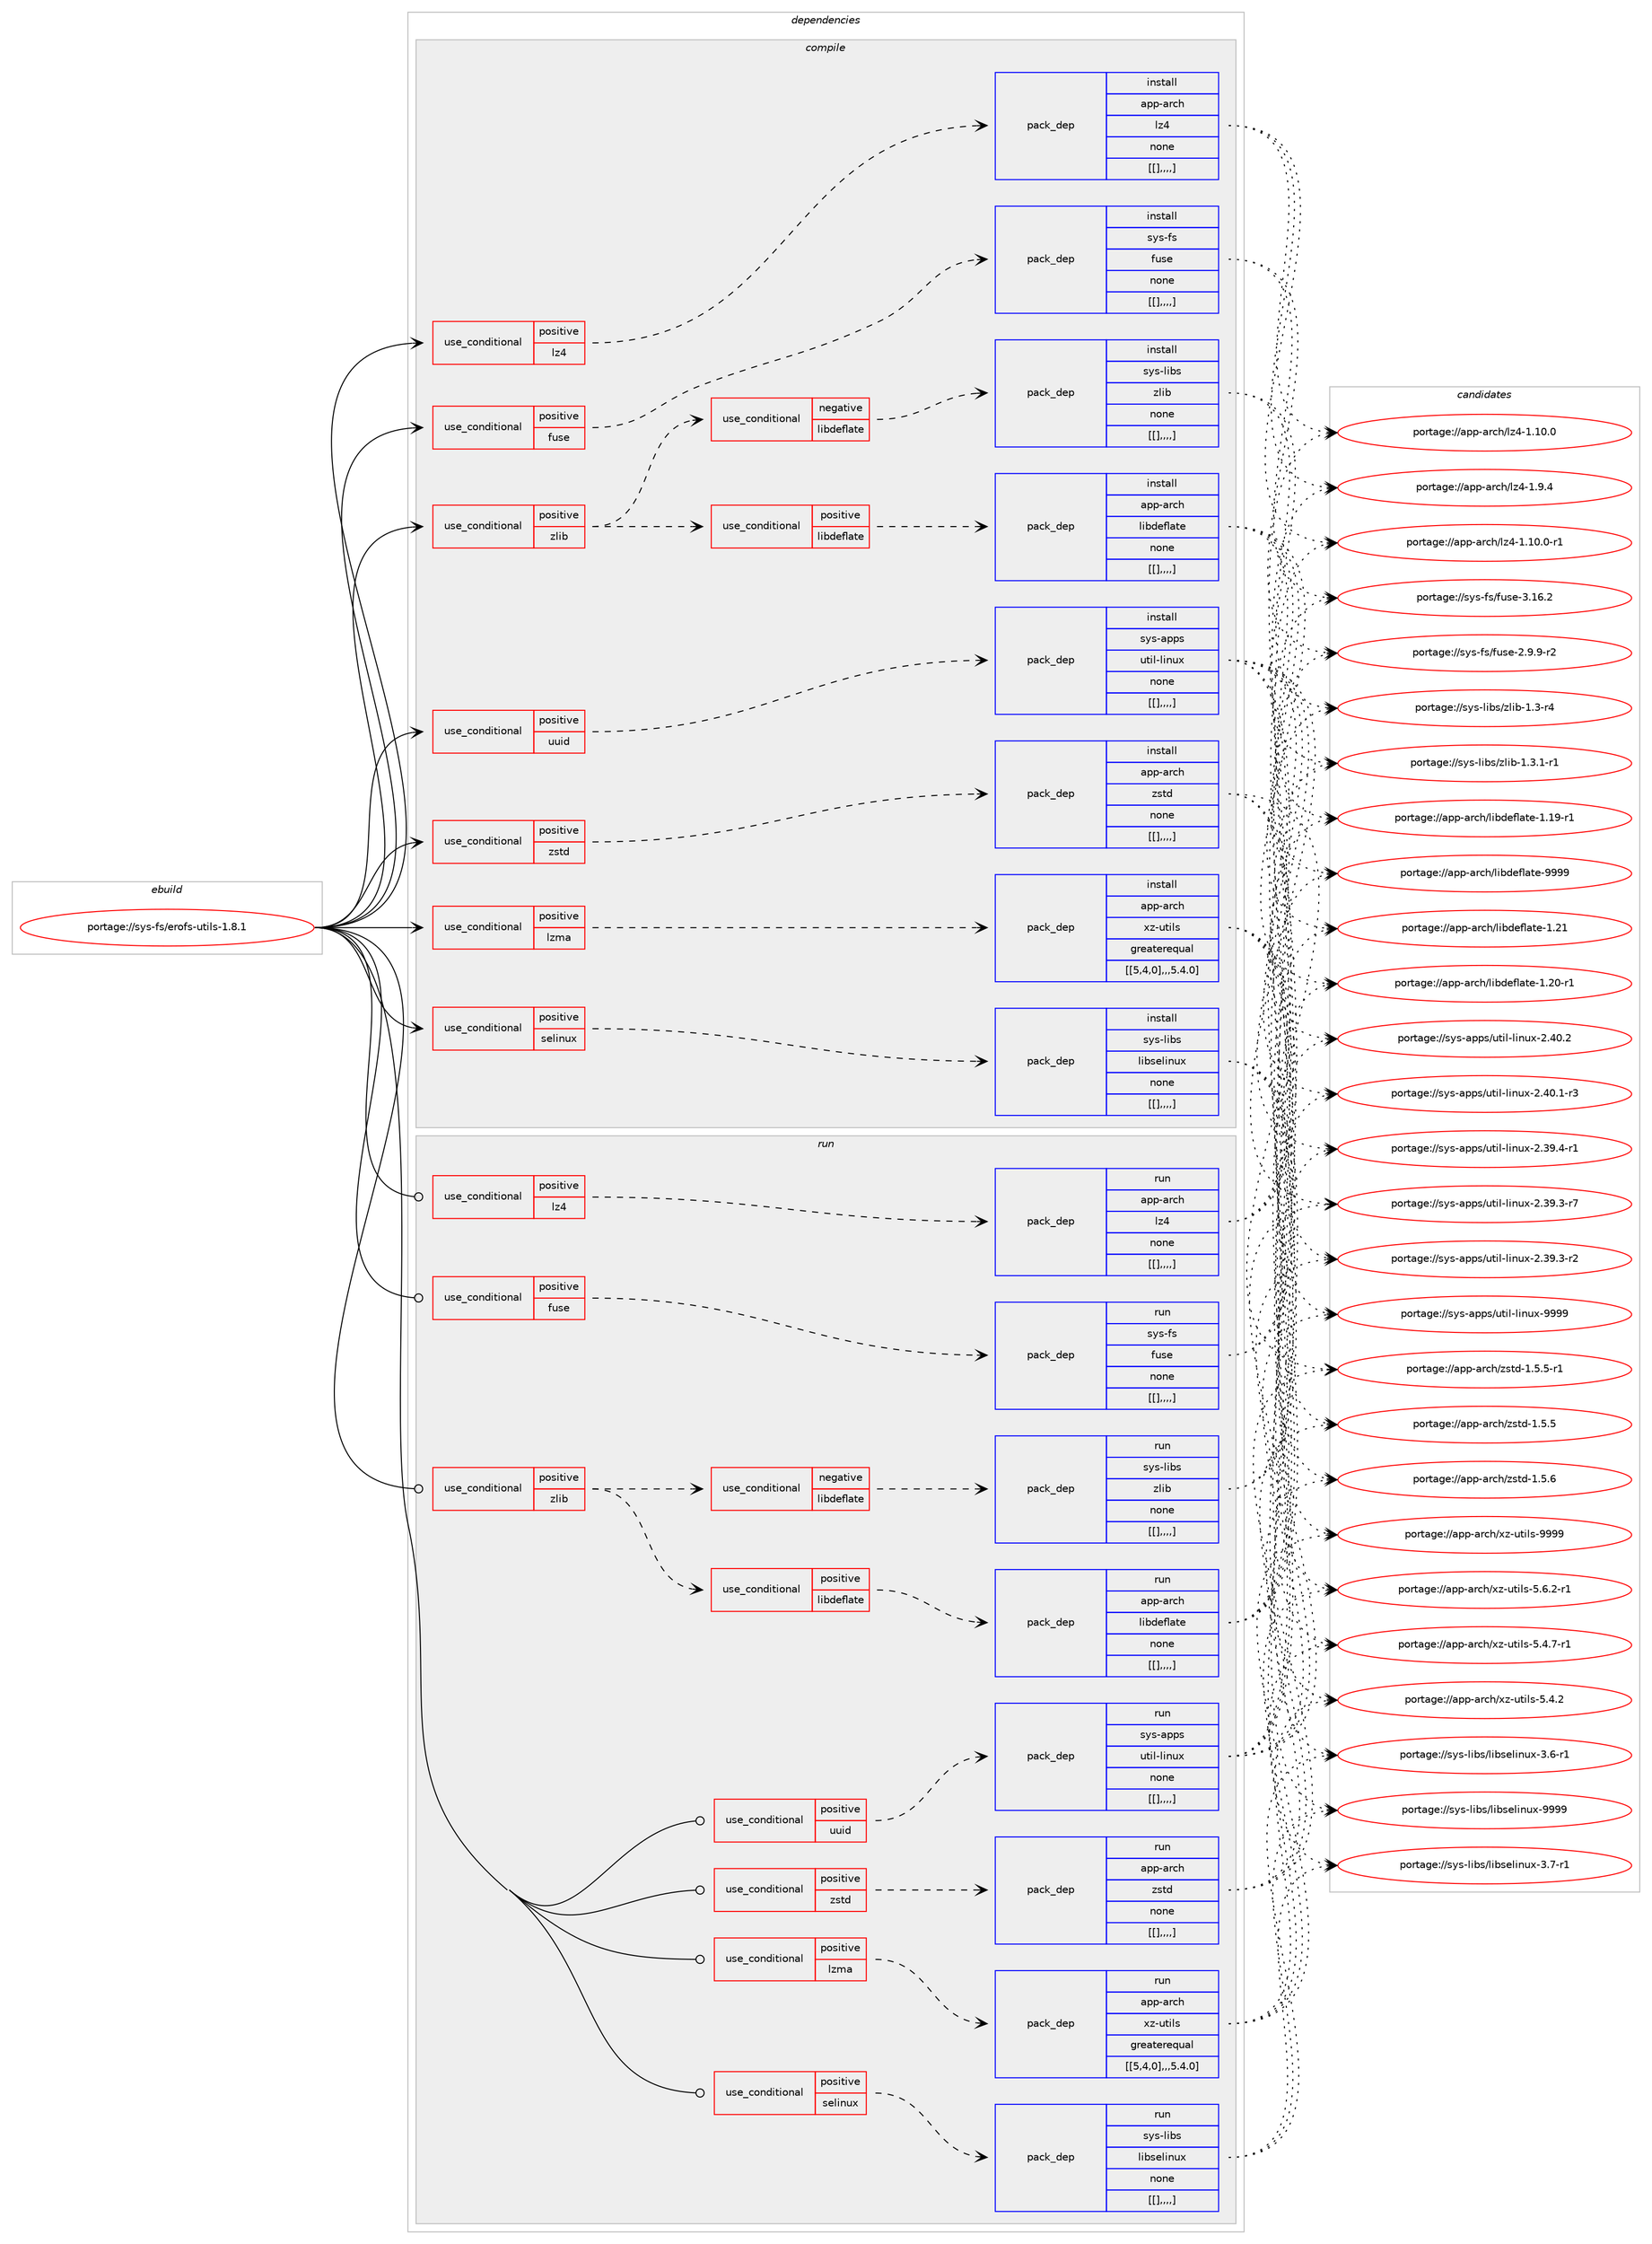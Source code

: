 digraph prolog {

# *************
# Graph options
# *************

newrank=true;
concentrate=true;
compound=true;
graph [rankdir=LR,fontname=Helvetica,fontsize=10,ranksep=1.5];#, ranksep=2.5, nodesep=0.2];
edge  [arrowhead=vee];
node  [fontname=Helvetica,fontsize=10];

# **********
# The ebuild
# **********

subgraph cluster_leftcol {
color=gray;
label=<<i>ebuild</i>>;
id [label="portage://sys-fs/erofs-utils-1.8.1", color=red, width=4, href="../sys-fs/erofs-utils-1.8.1.svg"];
}

# ****************
# The dependencies
# ****************

subgraph cluster_midcol {
color=gray;
label=<<i>dependencies</i>>;
subgraph cluster_compile {
fillcolor="#eeeeee";
style=filled;
label=<<i>compile</i>>;
subgraph cond120758 {
dependency454130 [label=<<TABLE BORDER="0" CELLBORDER="1" CELLSPACING="0" CELLPADDING="4"><TR><TD ROWSPAN="3" CELLPADDING="10">use_conditional</TD></TR><TR><TD>positive</TD></TR><TR><TD>fuse</TD></TR></TABLE>>, shape=none, color=red];
subgraph pack330275 {
dependency454131 [label=<<TABLE BORDER="0" CELLBORDER="1" CELLSPACING="0" CELLPADDING="4" WIDTH="220"><TR><TD ROWSPAN="6" CELLPADDING="30">pack_dep</TD></TR><TR><TD WIDTH="110">install</TD></TR><TR><TD>sys-fs</TD></TR><TR><TD>fuse</TD></TR><TR><TD>none</TD></TR><TR><TD>[[],,,,]</TD></TR></TABLE>>, shape=none, color=blue];
}
dependency454130:e -> dependency454131:w [weight=20,style="dashed",arrowhead="vee"];
}
id:e -> dependency454130:w [weight=20,style="solid",arrowhead="vee"];
subgraph cond120759 {
dependency454132 [label=<<TABLE BORDER="0" CELLBORDER="1" CELLSPACING="0" CELLPADDING="4"><TR><TD ROWSPAN="3" CELLPADDING="10">use_conditional</TD></TR><TR><TD>positive</TD></TR><TR><TD>lz4</TD></TR></TABLE>>, shape=none, color=red];
subgraph pack330276 {
dependency454133 [label=<<TABLE BORDER="0" CELLBORDER="1" CELLSPACING="0" CELLPADDING="4" WIDTH="220"><TR><TD ROWSPAN="6" CELLPADDING="30">pack_dep</TD></TR><TR><TD WIDTH="110">install</TD></TR><TR><TD>app-arch</TD></TR><TR><TD>lz4</TD></TR><TR><TD>none</TD></TR><TR><TD>[[],,,,]</TD></TR></TABLE>>, shape=none, color=blue];
}
dependency454132:e -> dependency454133:w [weight=20,style="dashed",arrowhead="vee"];
}
id:e -> dependency454132:w [weight=20,style="solid",arrowhead="vee"];
subgraph cond120760 {
dependency454134 [label=<<TABLE BORDER="0" CELLBORDER="1" CELLSPACING="0" CELLPADDING="4"><TR><TD ROWSPAN="3" CELLPADDING="10">use_conditional</TD></TR><TR><TD>positive</TD></TR><TR><TD>lzma</TD></TR></TABLE>>, shape=none, color=red];
subgraph pack330277 {
dependency454135 [label=<<TABLE BORDER="0" CELLBORDER="1" CELLSPACING="0" CELLPADDING="4" WIDTH="220"><TR><TD ROWSPAN="6" CELLPADDING="30">pack_dep</TD></TR><TR><TD WIDTH="110">install</TD></TR><TR><TD>app-arch</TD></TR><TR><TD>xz-utils</TD></TR><TR><TD>greaterequal</TD></TR><TR><TD>[[5,4,0],,,5.4.0]</TD></TR></TABLE>>, shape=none, color=blue];
}
dependency454134:e -> dependency454135:w [weight=20,style="dashed",arrowhead="vee"];
}
id:e -> dependency454134:w [weight=20,style="solid",arrowhead="vee"];
subgraph cond120761 {
dependency454136 [label=<<TABLE BORDER="0" CELLBORDER="1" CELLSPACING="0" CELLPADDING="4"><TR><TD ROWSPAN="3" CELLPADDING="10">use_conditional</TD></TR><TR><TD>positive</TD></TR><TR><TD>selinux</TD></TR></TABLE>>, shape=none, color=red];
subgraph pack330278 {
dependency454137 [label=<<TABLE BORDER="0" CELLBORDER="1" CELLSPACING="0" CELLPADDING="4" WIDTH="220"><TR><TD ROWSPAN="6" CELLPADDING="30">pack_dep</TD></TR><TR><TD WIDTH="110">install</TD></TR><TR><TD>sys-libs</TD></TR><TR><TD>libselinux</TD></TR><TR><TD>none</TD></TR><TR><TD>[[],,,,]</TD></TR></TABLE>>, shape=none, color=blue];
}
dependency454136:e -> dependency454137:w [weight=20,style="dashed",arrowhead="vee"];
}
id:e -> dependency454136:w [weight=20,style="solid",arrowhead="vee"];
subgraph cond120762 {
dependency454138 [label=<<TABLE BORDER="0" CELLBORDER="1" CELLSPACING="0" CELLPADDING="4"><TR><TD ROWSPAN="3" CELLPADDING="10">use_conditional</TD></TR><TR><TD>positive</TD></TR><TR><TD>uuid</TD></TR></TABLE>>, shape=none, color=red];
subgraph pack330279 {
dependency454139 [label=<<TABLE BORDER="0" CELLBORDER="1" CELLSPACING="0" CELLPADDING="4" WIDTH="220"><TR><TD ROWSPAN="6" CELLPADDING="30">pack_dep</TD></TR><TR><TD WIDTH="110">install</TD></TR><TR><TD>sys-apps</TD></TR><TR><TD>util-linux</TD></TR><TR><TD>none</TD></TR><TR><TD>[[],,,,]</TD></TR></TABLE>>, shape=none, color=blue];
}
dependency454138:e -> dependency454139:w [weight=20,style="dashed",arrowhead="vee"];
}
id:e -> dependency454138:w [weight=20,style="solid",arrowhead="vee"];
subgraph cond120763 {
dependency454140 [label=<<TABLE BORDER="0" CELLBORDER="1" CELLSPACING="0" CELLPADDING="4"><TR><TD ROWSPAN="3" CELLPADDING="10">use_conditional</TD></TR><TR><TD>positive</TD></TR><TR><TD>zlib</TD></TR></TABLE>>, shape=none, color=red];
subgraph cond120764 {
dependency454141 [label=<<TABLE BORDER="0" CELLBORDER="1" CELLSPACING="0" CELLPADDING="4"><TR><TD ROWSPAN="3" CELLPADDING="10">use_conditional</TD></TR><TR><TD>positive</TD></TR><TR><TD>libdeflate</TD></TR></TABLE>>, shape=none, color=red];
subgraph pack330280 {
dependency454142 [label=<<TABLE BORDER="0" CELLBORDER="1" CELLSPACING="0" CELLPADDING="4" WIDTH="220"><TR><TD ROWSPAN="6" CELLPADDING="30">pack_dep</TD></TR><TR><TD WIDTH="110">install</TD></TR><TR><TD>app-arch</TD></TR><TR><TD>libdeflate</TD></TR><TR><TD>none</TD></TR><TR><TD>[[],,,,]</TD></TR></TABLE>>, shape=none, color=blue];
}
dependency454141:e -> dependency454142:w [weight=20,style="dashed",arrowhead="vee"];
}
dependency454140:e -> dependency454141:w [weight=20,style="dashed",arrowhead="vee"];
subgraph cond120765 {
dependency454143 [label=<<TABLE BORDER="0" CELLBORDER="1" CELLSPACING="0" CELLPADDING="4"><TR><TD ROWSPAN="3" CELLPADDING="10">use_conditional</TD></TR><TR><TD>negative</TD></TR><TR><TD>libdeflate</TD></TR></TABLE>>, shape=none, color=red];
subgraph pack330281 {
dependency454144 [label=<<TABLE BORDER="0" CELLBORDER="1" CELLSPACING="0" CELLPADDING="4" WIDTH="220"><TR><TD ROWSPAN="6" CELLPADDING="30">pack_dep</TD></TR><TR><TD WIDTH="110">install</TD></TR><TR><TD>sys-libs</TD></TR><TR><TD>zlib</TD></TR><TR><TD>none</TD></TR><TR><TD>[[],,,,]</TD></TR></TABLE>>, shape=none, color=blue];
}
dependency454143:e -> dependency454144:w [weight=20,style="dashed",arrowhead="vee"];
}
dependency454140:e -> dependency454143:w [weight=20,style="dashed",arrowhead="vee"];
}
id:e -> dependency454140:w [weight=20,style="solid",arrowhead="vee"];
subgraph cond120766 {
dependency454145 [label=<<TABLE BORDER="0" CELLBORDER="1" CELLSPACING="0" CELLPADDING="4"><TR><TD ROWSPAN="3" CELLPADDING="10">use_conditional</TD></TR><TR><TD>positive</TD></TR><TR><TD>zstd</TD></TR></TABLE>>, shape=none, color=red];
subgraph pack330282 {
dependency454146 [label=<<TABLE BORDER="0" CELLBORDER="1" CELLSPACING="0" CELLPADDING="4" WIDTH="220"><TR><TD ROWSPAN="6" CELLPADDING="30">pack_dep</TD></TR><TR><TD WIDTH="110">install</TD></TR><TR><TD>app-arch</TD></TR><TR><TD>zstd</TD></TR><TR><TD>none</TD></TR><TR><TD>[[],,,,]</TD></TR></TABLE>>, shape=none, color=blue];
}
dependency454145:e -> dependency454146:w [weight=20,style="dashed",arrowhead="vee"];
}
id:e -> dependency454145:w [weight=20,style="solid",arrowhead="vee"];
}
subgraph cluster_compileandrun {
fillcolor="#eeeeee";
style=filled;
label=<<i>compile and run</i>>;
}
subgraph cluster_run {
fillcolor="#eeeeee";
style=filled;
label=<<i>run</i>>;
subgraph cond120767 {
dependency454147 [label=<<TABLE BORDER="0" CELLBORDER="1" CELLSPACING="0" CELLPADDING="4"><TR><TD ROWSPAN="3" CELLPADDING="10">use_conditional</TD></TR><TR><TD>positive</TD></TR><TR><TD>fuse</TD></TR></TABLE>>, shape=none, color=red];
subgraph pack330283 {
dependency454148 [label=<<TABLE BORDER="0" CELLBORDER="1" CELLSPACING="0" CELLPADDING="4" WIDTH="220"><TR><TD ROWSPAN="6" CELLPADDING="30">pack_dep</TD></TR><TR><TD WIDTH="110">run</TD></TR><TR><TD>sys-fs</TD></TR><TR><TD>fuse</TD></TR><TR><TD>none</TD></TR><TR><TD>[[],,,,]</TD></TR></TABLE>>, shape=none, color=blue];
}
dependency454147:e -> dependency454148:w [weight=20,style="dashed",arrowhead="vee"];
}
id:e -> dependency454147:w [weight=20,style="solid",arrowhead="odot"];
subgraph cond120768 {
dependency454149 [label=<<TABLE BORDER="0" CELLBORDER="1" CELLSPACING="0" CELLPADDING="4"><TR><TD ROWSPAN="3" CELLPADDING="10">use_conditional</TD></TR><TR><TD>positive</TD></TR><TR><TD>lz4</TD></TR></TABLE>>, shape=none, color=red];
subgraph pack330284 {
dependency454150 [label=<<TABLE BORDER="0" CELLBORDER="1" CELLSPACING="0" CELLPADDING="4" WIDTH="220"><TR><TD ROWSPAN="6" CELLPADDING="30">pack_dep</TD></TR><TR><TD WIDTH="110">run</TD></TR><TR><TD>app-arch</TD></TR><TR><TD>lz4</TD></TR><TR><TD>none</TD></TR><TR><TD>[[],,,,]</TD></TR></TABLE>>, shape=none, color=blue];
}
dependency454149:e -> dependency454150:w [weight=20,style="dashed",arrowhead="vee"];
}
id:e -> dependency454149:w [weight=20,style="solid",arrowhead="odot"];
subgraph cond120769 {
dependency454151 [label=<<TABLE BORDER="0" CELLBORDER="1" CELLSPACING="0" CELLPADDING="4"><TR><TD ROWSPAN="3" CELLPADDING="10">use_conditional</TD></TR><TR><TD>positive</TD></TR><TR><TD>lzma</TD></TR></TABLE>>, shape=none, color=red];
subgraph pack330285 {
dependency454152 [label=<<TABLE BORDER="0" CELLBORDER="1" CELLSPACING="0" CELLPADDING="4" WIDTH="220"><TR><TD ROWSPAN="6" CELLPADDING="30">pack_dep</TD></TR><TR><TD WIDTH="110">run</TD></TR><TR><TD>app-arch</TD></TR><TR><TD>xz-utils</TD></TR><TR><TD>greaterequal</TD></TR><TR><TD>[[5,4,0],,,5.4.0]</TD></TR></TABLE>>, shape=none, color=blue];
}
dependency454151:e -> dependency454152:w [weight=20,style="dashed",arrowhead="vee"];
}
id:e -> dependency454151:w [weight=20,style="solid",arrowhead="odot"];
subgraph cond120770 {
dependency454153 [label=<<TABLE BORDER="0" CELLBORDER="1" CELLSPACING="0" CELLPADDING="4"><TR><TD ROWSPAN="3" CELLPADDING="10">use_conditional</TD></TR><TR><TD>positive</TD></TR><TR><TD>selinux</TD></TR></TABLE>>, shape=none, color=red];
subgraph pack330286 {
dependency454154 [label=<<TABLE BORDER="0" CELLBORDER="1" CELLSPACING="0" CELLPADDING="4" WIDTH="220"><TR><TD ROWSPAN="6" CELLPADDING="30">pack_dep</TD></TR><TR><TD WIDTH="110">run</TD></TR><TR><TD>sys-libs</TD></TR><TR><TD>libselinux</TD></TR><TR><TD>none</TD></TR><TR><TD>[[],,,,]</TD></TR></TABLE>>, shape=none, color=blue];
}
dependency454153:e -> dependency454154:w [weight=20,style="dashed",arrowhead="vee"];
}
id:e -> dependency454153:w [weight=20,style="solid",arrowhead="odot"];
subgraph cond120771 {
dependency454155 [label=<<TABLE BORDER="0" CELLBORDER="1" CELLSPACING="0" CELLPADDING="4"><TR><TD ROWSPAN="3" CELLPADDING="10">use_conditional</TD></TR><TR><TD>positive</TD></TR><TR><TD>uuid</TD></TR></TABLE>>, shape=none, color=red];
subgraph pack330287 {
dependency454156 [label=<<TABLE BORDER="0" CELLBORDER="1" CELLSPACING="0" CELLPADDING="4" WIDTH="220"><TR><TD ROWSPAN="6" CELLPADDING="30">pack_dep</TD></TR><TR><TD WIDTH="110">run</TD></TR><TR><TD>sys-apps</TD></TR><TR><TD>util-linux</TD></TR><TR><TD>none</TD></TR><TR><TD>[[],,,,]</TD></TR></TABLE>>, shape=none, color=blue];
}
dependency454155:e -> dependency454156:w [weight=20,style="dashed",arrowhead="vee"];
}
id:e -> dependency454155:w [weight=20,style="solid",arrowhead="odot"];
subgraph cond120772 {
dependency454157 [label=<<TABLE BORDER="0" CELLBORDER="1" CELLSPACING="0" CELLPADDING="4"><TR><TD ROWSPAN="3" CELLPADDING="10">use_conditional</TD></TR><TR><TD>positive</TD></TR><TR><TD>zlib</TD></TR></TABLE>>, shape=none, color=red];
subgraph cond120773 {
dependency454158 [label=<<TABLE BORDER="0" CELLBORDER="1" CELLSPACING="0" CELLPADDING="4"><TR><TD ROWSPAN="3" CELLPADDING="10">use_conditional</TD></TR><TR><TD>positive</TD></TR><TR><TD>libdeflate</TD></TR></TABLE>>, shape=none, color=red];
subgraph pack330288 {
dependency454159 [label=<<TABLE BORDER="0" CELLBORDER="1" CELLSPACING="0" CELLPADDING="4" WIDTH="220"><TR><TD ROWSPAN="6" CELLPADDING="30">pack_dep</TD></TR><TR><TD WIDTH="110">run</TD></TR><TR><TD>app-arch</TD></TR><TR><TD>libdeflate</TD></TR><TR><TD>none</TD></TR><TR><TD>[[],,,,]</TD></TR></TABLE>>, shape=none, color=blue];
}
dependency454158:e -> dependency454159:w [weight=20,style="dashed",arrowhead="vee"];
}
dependency454157:e -> dependency454158:w [weight=20,style="dashed",arrowhead="vee"];
subgraph cond120774 {
dependency454160 [label=<<TABLE BORDER="0" CELLBORDER="1" CELLSPACING="0" CELLPADDING="4"><TR><TD ROWSPAN="3" CELLPADDING="10">use_conditional</TD></TR><TR><TD>negative</TD></TR><TR><TD>libdeflate</TD></TR></TABLE>>, shape=none, color=red];
subgraph pack330289 {
dependency454161 [label=<<TABLE BORDER="0" CELLBORDER="1" CELLSPACING="0" CELLPADDING="4" WIDTH="220"><TR><TD ROWSPAN="6" CELLPADDING="30">pack_dep</TD></TR><TR><TD WIDTH="110">run</TD></TR><TR><TD>sys-libs</TD></TR><TR><TD>zlib</TD></TR><TR><TD>none</TD></TR><TR><TD>[[],,,,]</TD></TR></TABLE>>, shape=none, color=blue];
}
dependency454160:e -> dependency454161:w [weight=20,style="dashed",arrowhead="vee"];
}
dependency454157:e -> dependency454160:w [weight=20,style="dashed",arrowhead="vee"];
}
id:e -> dependency454157:w [weight=20,style="solid",arrowhead="odot"];
subgraph cond120775 {
dependency454162 [label=<<TABLE BORDER="0" CELLBORDER="1" CELLSPACING="0" CELLPADDING="4"><TR><TD ROWSPAN="3" CELLPADDING="10">use_conditional</TD></TR><TR><TD>positive</TD></TR><TR><TD>zstd</TD></TR></TABLE>>, shape=none, color=red];
subgraph pack330290 {
dependency454163 [label=<<TABLE BORDER="0" CELLBORDER="1" CELLSPACING="0" CELLPADDING="4" WIDTH="220"><TR><TD ROWSPAN="6" CELLPADDING="30">pack_dep</TD></TR><TR><TD WIDTH="110">run</TD></TR><TR><TD>app-arch</TD></TR><TR><TD>zstd</TD></TR><TR><TD>none</TD></TR><TR><TD>[[],,,,]</TD></TR></TABLE>>, shape=none, color=blue];
}
dependency454162:e -> dependency454163:w [weight=20,style="dashed",arrowhead="vee"];
}
id:e -> dependency454162:w [weight=20,style="solid",arrowhead="odot"];
}
}

# **************
# The candidates
# **************

subgraph cluster_choices {
rank=same;
color=gray;
label=<<i>candidates</i>>;

subgraph choice330275 {
color=black;
nodesep=1;
choice115121115451021154710211711510145514649544650 [label="portage://sys-fs/fuse-3.16.2", color=red, width=4,href="../sys-fs/fuse-3.16.2.svg"];
choice11512111545102115471021171151014550465746574511450 [label="portage://sys-fs/fuse-2.9.9-r2", color=red, width=4,href="../sys-fs/fuse-2.9.9-r2.svg"];
dependency454131:e -> choice115121115451021154710211711510145514649544650:w [style=dotted,weight="100"];
dependency454131:e -> choice11512111545102115471021171151014550465746574511450:w [style=dotted,weight="100"];
}
subgraph choice330276 {
color=black;
nodesep=1;
choice971121124597114991044710812252454946494846484511449 [label="portage://app-arch/lz4-1.10.0-r1", color=red, width=4,href="../app-arch/lz4-1.10.0-r1.svg"];
choice97112112459711499104471081225245494649484648 [label="portage://app-arch/lz4-1.10.0", color=red, width=4,href="../app-arch/lz4-1.10.0.svg"];
choice971121124597114991044710812252454946574652 [label="portage://app-arch/lz4-1.9.4", color=red, width=4,href="../app-arch/lz4-1.9.4.svg"];
dependency454133:e -> choice971121124597114991044710812252454946494846484511449:w [style=dotted,weight="100"];
dependency454133:e -> choice97112112459711499104471081225245494649484648:w [style=dotted,weight="100"];
dependency454133:e -> choice971121124597114991044710812252454946574652:w [style=dotted,weight="100"];
}
subgraph choice330277 {
color=black;
nodesep=1;
choice9711211245971149910447120122451171161051081154557575757 [label="portage://app-arch/xz-utils-9999", color=red, width=4,href="../app-arch/xz-utils-9999.svg"];
choice9711211245971149910447120122451171161051081154553465446504511449 [label="portage://app-arch/xz-utils-5.6.2-r1", color=red, width=4,href="../app-arch/xz-utils-5.6.2-r1.svg"];
choice9711211245971149910447120122451171161051081154553465246554511449 [label="portage://app-arch/xz-utils-5.4.7-r1", color=red, width=4,href="../app-arch/xz-utils-5.4.7-r1.svg"];
choice971121124597114991044712012245117116105108115455346524650 [label="portage://app-arch/xz-utils-5.4.2", color=red, width=4,href="../app-arch/xz-utils-5.4.2.svg"];
dependency454135:e -> choice9711211245971149910447120122451171161051081154557575757:w [style=dotted,weight="100"];
dependency454135:e -> choice9711211245971149910447120122451171161051081154553465446504511449:w [style=dotted,weight="100"];
dependency454135:e -> choice9711211245971149910447120122451171161051081154553465246554511449:w [style=dotted,weight="100"];
dependency454135:e -> choice971121124597114991044712012245117116105108115455346524650:w [style=dotted,weight="100"];
}
subgraph choice330278 {
color=black;
nodesep=1;
choice115121115451081059811547108105981151011081051101171204557575757 [label="portage://sys-libs/libselinux-9999", color=red, width=4,href="../sys-libs/libselinux-9999.svg"];
choice11512111545108105981154710810598115101108105110117120455146554511449 [label="portage://sys-libs/libselinux-3.7-r1", color=red, width=4,href="../sys-libs/libselinux-3.7-r1.svg"];
choice11512111545108105981154710810598115101108105110117120455146544511449 [label="portage://sys-libs/libselinux-3.6-r1", color=red, width=4,href="../sys-libs/libselinux-3.6-r1.svg"];
dependency454137:e -> choice115121115451081059811547108105981151011081051101171204557575757:w [style=dotted,weight="100"];
dependency454137:e -> choice11512111545108105981154710810598115101108105110117120455146554511449:w [style=dotted,weight="100"];
dependency454137:e -> choice11512111545108105981154710810598115101108105110117120455146544511449:w [style=dotted,weight="100"];
}
subgraph choice330279 {
color=black;
nodesep=1;
choice115121115459711211211547117116105108451081051101171204557575757 [label="portage://sys-apps/util-linux-9999", color=red, width=4,href="../sys-apps/util-linux-9999.svg"];
choice1151211154597112112115471171161051084510810511011712045504652484650 [label="portage://sys-apps/util-linux-2.40.2", color=red, width=4,href="../sys-apps/util-linux-2.40.2.svg"];
choice11512111545971121121154711711610510845108105110117120455046524846494511451 [label="portage://sys-apps/util-linux-2.40.1-r3", color=red, width=4,href="../sys-apps/util-linux-2.40.1-r3.svg"];
choice11512111545971121121154711711610510845108105110117120455046515746524511449 [label="portage://sys-apps/util-linux-2.39.4-r1", color=red, width=4,href="../sys-apps/util-linux-2.39.4-r1.svg"];
choice11512111545971121121154711711610510845108105110117120455046515746514511455 [label="portage://sys-apps/util-linux-2.39.3-r7", color=red, width=4,href="../sys-apps/util-linux-2.39.3-r7.svg"];
choice11512111545971121121154711711610510845108105110117120455046515746514511450 [label="portage://sys-apps/util-linux-2.39.3-r2", color=red, width=4,href="../sys-apps/util-linux-2.39.3-r2.svg"];
dependency454139:e -> choice115121115459711211211547117116105108451081051101171204557575757:w [style=dotted,weight="100"];
dependency454139:e -> choice1151211154597112112115471171161051084510810511011712045504652484650:w [style=dotted,weight="100"];
dependency454139:e -> choice11512111545971121121154711711610510845108105110117120455046524846494511451:w [style=dotted,weight="100"];
dependency454139:e -> choice11512111545971121121154711711610510845108105110117120455046515746524511449:w [style=dotted,weight="100"];
dependency454139:e -> choice11512111545971121121154711711610510845108105110117120455046515746514511455:w [style=dotted,weight="100"];
dependency454139:e -> choice11512111545971121121154711711610510845108105110117120455046515746514511450:w [style=dotted,weight="100"];
}
subgraph choice330280 {
color=black;
nodesep=1;
choice971121124597114991044710810598100101102108971161014557575757 [label="portage://app-arch/libdeflate-9999", color=red, width=4,href="../app-arch/libdeflate-9999.svg"];
choice971121124597114991044710810598100101102108971161014549465049 [label="portage://app-arch/libdeflate-1.21", color=red, width=4,href="../app-arch/libdeflate-1.21.svg"];
choice9711211245971149910447108105981001011021089711610145494650484511449 [label="portage://app-arch/libdeflate-1.20-r1", color=red, width=4,href="../app-arch/libdeflate-1.20-r1.svg"];
choice9711211245971149910447108105981001011021089711610145494649574511449 [label="portage://app-arch/libdeflate-1.19-r1", color=red, width=4,href="../app-arch/libdeflate-1.19-r1.svg"];
dependency454142:e -> choice971121124597114991044710810598100101102108971161014557575757:w [style=dotted,weight="100"];
dependency454142:e -> choice971121124597114991044710810598100101102108971161014549465049:w [style=dotted,weight="100"];
dependency454142:e -> choice9711211245971149910447108105981001011021089711610145494650484511449:w [style=dotted,weight="100"];
dependency454142:e -> choice9711211245971149910447108105981001011021089711610145494649574511449:w [style=dotted,weight="100"];
}
subgraph choice330281 {
color=black;
nodesep=1;
choice115121115451081059811547122108105984549465146494511449 [label="portage://sys-libs/zlib-1.3.1-r1", color=red, width=4,href="../sys-libs/zlib-1.3.1-r1.svg"];
choice11512111545108105981154712210810598454946514511452 [label="portage://sys-libs/zlib-1.3-r4", color=red, width=4,href="../sys-libs/zlib-1.3-r4.svg"];
dependency454144:e -> choice115121115451081059811547122108105984549465146494511449:w [style=dotted,weight="100"];
dependency454144:e -> choice11512111545108105981154712210810598454946514511452:w [style=dotted,weight="100"];
}
subgraph choice330282 {
color=black;
nodesep=1;
choice9711211245971149910447122115116100454946534654 [label="portage://app-arch/zstd-1.5.6", color=red, width=4,href="../app-arch/zstd-1.5.6.svg"];
choice97112112459711499104471221151161004549465346534511449 [label="portage://app-arch/zstd-1.5.5-r1", color=red, width=4,href="../app-arch/zstd-1.5.5-r1.svg"];
choice9711211245971149910447122115116100454946534653 [label="portage://app-arch/zstd-1.5.5", color=red, width=4,href="../app-arch/zstd-1.5.5.svg"];
dependency454146:e -> choice9711211245971149910447122115116100454946534654:w [style=dotted,weight="100"];
dependency454146:e -> choice97112112459711499104471221151161004549465346534511449:w [style=dotted,weight="100"];
dependency454146:e -> choice9711211245971149910447122115116100454946534653:w [style=dotted,weight="100"];
}
subgraph choice330283 {
color=black;
nodesep=1;
choice115121115451021154710211711510145514649544650 [label="portage://sys-fs/fuse-3.16.2", color=red, width=4,href="../sys-fs/fuse-3.16.2.svg"];
choice11512111545102115471021171151014550465746574511450 [label="portage://sys-fs/fuse-2.9.9-r2", color=red, width=4,href="../sys-fs/fuse-2.9.9-r2.svg"];
dependency454148:e -> choice115121115451021154710211711510145514649544650:w [style=dotted,weight="100"];
dependency454148:e -> choice11512111545102115471021171151014550465746574511450:w [style=dotted,weight="100"];
}
subgraph choice330284 {
color=black;
nodesep=1;
choice971121124597114991044710812252454946494846484511449 [label="portage://app-arch/lz4-1.10.0-r1", color=red, width=4,href="../app-arch/lz4-1.10.0-r1.svg"];
choice97112112459711499104471081225245494649484648 [label="portage://app-arch/lz4-1.10.0", color=red, width=4,href="../app-arch/lz4-1.10.0.svg"];
choice971121124597114991044710812252454946574652 [label="portage://app-arch/lz4-1.9.4", color=red, width=4,href="../app-arch/lz4-1.9.4.svg"];
dependency454150:e -> choice971121124597114991044710812252454946494846484511449:w [style=dotted,weight="100"];
dependency454150:e -> choice97112112459711499104471081225245494649484648:w [style=dotted,weight="100"];
dependency454150:e -> choice971121124597114991044710812252454946574652:w [style=dotted,weight="100"];
}
subgraph choice330285 {
color=black;
nodesep=1;
choice9711211245971149910447120122451171161051081154557575757 [label="portage://app-arch/xz-utils-9999", color=red, width=4,href="../app-arch/xz-utils-9999.svg"];
choice9711211245971149910447120122451171161051081154553465446504511449 [label="portage://app-arch/xz-utils-5.6.2-r1", color=red, width=4,href="../app-arch/xz-utils-5.6.2-r1.svg"];
choice9711211245971149910447120122451171161051081154553465246554511449 [label="portage://app-arch/xz-utils-5.4.7-r1", color=red, width=4,href="../app-arch/xz-utils-5.4.7-r1.svg"];
choice971121124597114991044712012245117116105108115455346524650 [label="portage://app-arch/xz-utils-5.4.2", color=red, width=4,href="../app-arch/xz-utils-5.4.2.svg"];
dependency454152:e -> choice9711211245971149910447120122451171161051081154557575757:w [style=dotted,weight="100"];
dependency454152:e -> choice9711211245971149910447120122451171161051081154553465446504511449:w [style=dotted,weight="100"];
dependency454152:e -> choice9711211245971149910447120122451171161051081154553465246554511449:w [style=dotted,weight="100"];
dependency454152:e -> choice971121124597114991044712012245117116105108115455346524650:w [style=dotted,weight="100"];
}
subgraph choice330286 {
color=black;
nodesep=1;
choice115121115451081059811547108105981151011081051101171204557575757 [label="portage://sys-libs/libselinux-9999", color=red, width=4,href="../sys-libs/libselinux-9999.svg"];
choice11512111545108105981154710810598115101108105110117120455146554511449 [label="portage://sys-libs/libselinux-3.7-r1", color=red, width=4,href="../sys-libs/libselinux-3.7-r1.svg"];
choice11512111545108105981154710810598115101108105110117120455146544511449 [label="portage://sys-libs/libselinux-3.6-r1", color=red, width=4,href="../sys-libs/libselinux-3.6-r1.svg"];
dependency454154:e -> choice115121115451081059811547108105981151011081051101171204557575757:w [style=dotted,weight="100"];
dependency454154:e -> choice11512111545108105981154710810598115101108105110117120455146554511449:w [style=dotted,weight="100"];
dependency454154:e -> choice11512111545108105981154710810598115101108105110117120455146544511449:w [style=dotted,weight="100"];
}
subgraph choice330287 {
color=black;
nodesep=1;
choice115121115459711211211547117116105108451081051101171204557575757 [label="portage://sys-apps/util-linux-9999", color=red, width=4,href="../sys-apps/util-linux-9999.svg"];
choice1151211154597112112115471171161051084510810511011712045504652484650 [label="portage://sys-apps/util-linux-2.40.2", color=red, width=4,href="../sys-apps/util-linux-2.40.2.svg"];
choice11512111545971121121154711711610510845108105110117120455046524846494511451 [label="portage://sys-apps/util-linux-2.40.1-r3", color=red, width=4,href="../sys-apps/util-linux-2.40.1-r3.svg"];
choice11512111545971121121154711711610510845108105110117120455046515746524511449 [label="portage://sys-apps/util-linux-2.39.4-r1", color=red, width=4,href="../sys-apps/util-linux-2.39.4-r1.svg"];
choice11512111545971121121154711711610510845108105110117120455046515746514511455 [label="portage://sys-apps/util-linux-2.39.3-r7", color=red, width=4,href="../sys-apps/util-linux-2.39.3-r7.svg"];
choice11512111545971121121154711711610510845108105110117120455046515746514511450 [label="portage://sys-apps/util-linux-2.39.3-r2", color=red, width=4,href="../sys-apps/util-linux-2.39.3-r2.svg"];
dependency454156:e -> choice115121115459711211211547117116105108451081051101171204557575757:w [style=dotted,weight="100"];
dependency454156:e -> choice1151211154597112112115471171161051084510810511011712045504652484650:w [style=dotted,weight="100"];
dependency454156:e -> choice11512111545971121121154711711610510845108105110117120455046524846494511451:w [style=dotted,weight="100"];
dependency454156:e -> choice11512111545971121121154711711610510845108105110117120455046515746524511449:w [style=dotted,weight="100"];
dependency454156:e -> choice11512111545971121121154711711610510845108105110117120455046515746514511455:w [style=dotted,weight="100"];
dependency454156:e -> choice11512111545971121121154711711610510845108105110117120455046515746514511450:w [style=dotted,weight="100"];
}
subgraph choice330288 {
color=black;
nodesep=1;
choice971121124597114991044710810598100101102108971161014557575757 [label="portage://app-arch/libdeflate-9999", color=red, width=4,href="../app-arch/libdeflate-9999.svg"];
choice971121124597114991044710810598100101102108971161014549465049 [label="portage://app-arch/libdeflate-1.21", color=red, width=4,href="../app-arch/libdeflate-1.21.svg"];
choice9711211245971149910447108105981001011021089711610145494650484511449 [label="portage://app-arch/libdeflate-1.20-r1", color=red, width=4,href="../app-arch/libdeflate-1.20-r1.svg"];
choice9711211245971149910447108105981001011021089711610145494649574511449 [label="portage://app-arch/libdeflate-1.19-r1", color=red, width=4,href="../app-arch/libdeflate-1.19-r1.svg"];
dependency454159:e -> choice971121124597114991044710810598100101102108971161014557575757:w [style=dotted,weight="100"];
dependency454159:e -> choice971121124597114991044710810598100101102108971161014549465049:w [style=dotted,weight="100"];
dependency454159:e -> choice9711211245971149910447108105981001011021089711610145494650484511449:w [style=dotted,weight="100"];
dependency454159:e -> choice9711211245971149910447108105981001011021089711610145494649574511449:w [style=dotted,weight="100"];
}
subgraph choice330289 {
color=black;
nodesep=1;
choice115121115451081059811547122108105984549465146494511449 [label="portage://sys-libs/zlib-1.3.1-r1", color=red, width=4,href="../sys-libs/zlib-1.3.1-r1.svg"];
choice11512111545108105981154712210810598454946514511452 [label="portage://sys-libs/zlib-1.3-r4", color=red, width=4,href="../sys-libs/zlib-1.3-r4.svg"];
dependency454161:e -> choice115121115451081059811547122108105984549465146494511449:w [style=dotted,weight="100"];
dependency454161:e -> choice11512111545108105981154712210810598454946514511452:w [style=dotted,weight="100"];
}
subgraph choice330290 {
color=black;
nodesep=1;
choice9711211245971149910447122115116100454946534654 [label="portage://app-arch/zstd-1.5.6", color=red, width=4,href="../app-arch/zstd-1.5.6.svg"];
choice97112112459711499104471221151161004549465346534511449 [label="portage://app-arch/zstd-1.5.5-r1", color=red, width=4,href="../app-arch/zstd-1.5.5-r1.svg"];
choice9711211245971149910447122115116100454946534653 [label="portage://app-arch/zstd-1.5.5", color=red, width=4,href="../app-arch/zstd-1.5.5.svg"];
dependency454163:e -> choice9711211245971149910447122115116100454946534654:w [style=dotted,weight="100"];
dependency454163:e -> choice97112112459711499104471221151161004549465346534511449:w [style=dotted,weight="100"];
dependency454163:e -> choice9711211245971149910447122115116100454946534653:w [style=dotted,weight="100"];
}
}

}
